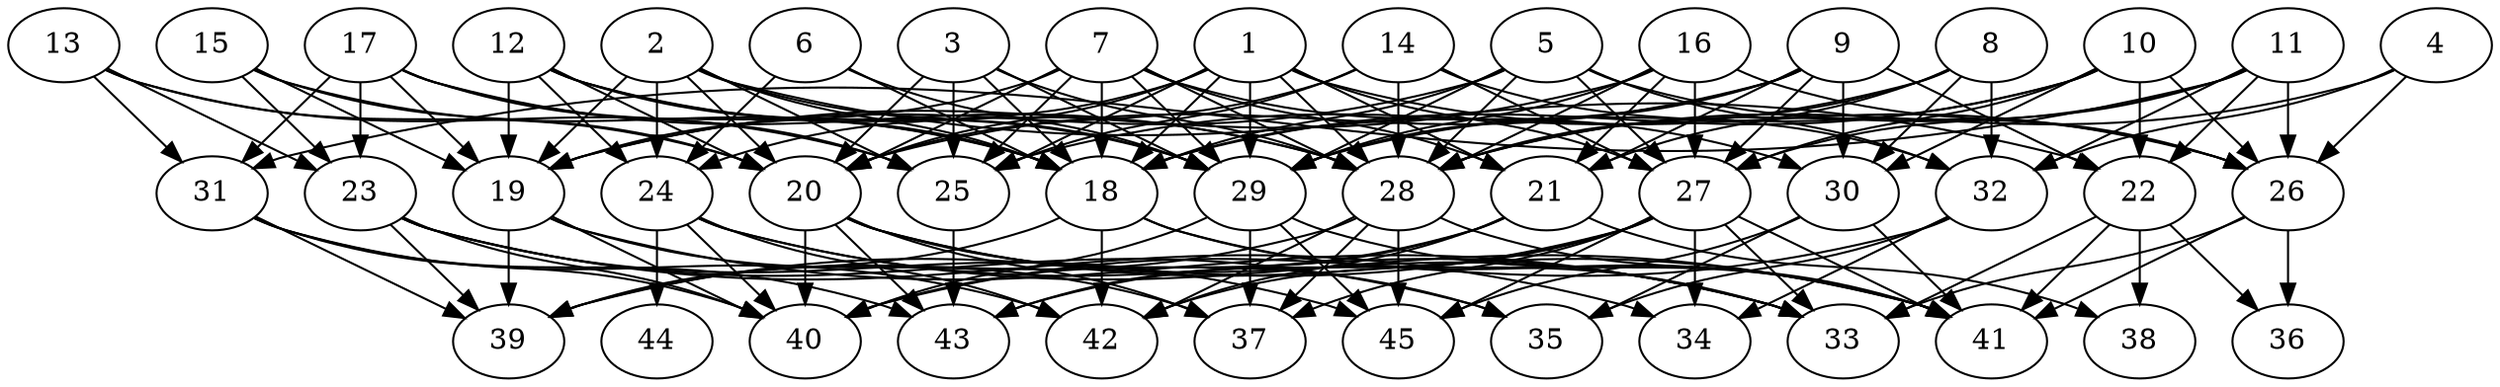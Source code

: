 // DAG automatically generated by daggen at Thu Oct  3 14:07:23 2019
// ./daggen --dot -n 45 --ccr 0.4 --fat 0.7 --regular 0.7 --density 0.6 --mindata 5242880 --maxdata 52428800 
digraph G {
  1 [size="45862400", alpha="0.19", expect_size="18344960"] 
  1 -> 18 [size ="18344960"]
  1 -> 20 [size ="18344960"]
  1 -> 21 [size ="18344960"]
  1 -> 24 [size ="18344960"]
  1 -> 25 [size ="18344960"]
  1 -> 26 [size ="18344960"]
  1 -> 27 [size ="18344960"]
  1 -> 28 [size ="18344960"]
  1 -> 29 [size ="18344960"]
  2 [size="51996160", alpha="0.12", expect_size="20798464"] 
  2 -> 18 [size ="20798464"]
  2 -> 19 [size ="20798464"]
  2 -> 20 [size ="20798464"]
  2 -> 22 [size ="20798464"]
  2 -> 24 [size ="20798464"]
  2 -> 25 [size ="20798464"]
  2 -> 29 [size ="20798464"]
  3 [size="95050240", alpha="0.06", expect_size="38020096"] 
  3 -> 18 [size ="38020096"]
  3 -> 20 [size ="38020096"]
  3 -> 25 [size ="38020096"]
  3 -> 28 [size ="38020096"]
  3 -> 29 [size ="38020096"]
  4 [size="47247360", alpha="0.11", expect_size="18898944"] 
  4 -> 26 [size ="18898944"]
  4 -> 28 [size ="18898944"]
  4 -> 32 [size ="18898944"]
  5 [size="42001920", alpha="0.09", expect_size="16800768"] 
  5 -> 18 [size ="16800768"]
  5 -> 19 [size ="16800768"]
  5 -> 26 [size ="16800768"]
  5 -> 27 [size ="16800768"]
  5 -> 28 [size ="16800768"]
  5 -> 29 [size ="16800768"]
  5 -> 32 [size ="16800768"]
  6 [size="57223680", alpha="0.15", expect_size="22889472"] 
  6 -> 18 [size ="22889472"]
  6 -> 24 [size ="22889472"]
  6 -> 29 [size ="22889472"]
  7 [size="53020160", alpha="0.09", expect_size="21208064"] 
  7 -> 18 [size ="21208064"]
  7 -> 19 [size ="21208064"]
  7 -> 20 [size ="21208064"]
  7 -> 21 [size ="21208064"]
  7 -> 25 [size ="21208064"]
  7 -> 28 [size ="21208064"]
  7 -> 29 [size ="21208064"]
  7 -> 30 [size ="21208064"]
  8 [size="14200320", alpha="0.10", expect_size="5680128"] 
  8 -> 21 [size ="5680128"]
  8 -> 25 [size ="5680128"]
  8 -> 28 [size ="5680128"]
  8 -> 30 [size ="5680128"]
  8 -> 32 [size ="5680128"]
  9 [size="125470720", alpha="0.03", expect_size="50188288"] 
  9 -> 18 [size ="50188288"]
  9 -> 20 [size ="50188288"]
  9 -> 21 [size ="50188288"]
  9 -> 22 [size ="50188288"]
  9 -> 27 [size ="50188288"]
  9 -> 29 [size ="50188288"]
  9 -> 30 [size ="50188288"]
  10 [size="80271360", alpha="0.15", expect_size="32108544"] 
  10 -> 18 [size ="32108544"]
  10 -> 22 [size ="32108544"]
  10 -> 26 [size ="32108544"]
  10 -> 27 [size ="32108544"]
  10 -> 29 [size ="32108544"]
  10 -> 30 [size ="32108544"]
  11 [size="22113280", alpha="0.09", expect_size="8845312"] 
  11 -> 22 [size ="8845312"]
  11 -> 26 [size ="8845312"]
  11 -> 27 [size ="8845312"]
  11 -> 28 [size ="8845312"]
  11 -> 31 [size ="8845312"]
  11 -> 32 [size ="8845312"]
  12 [size="17292800", alpha="0.08", expect_size="6917120"] 
  12 -> 18 [size ="6917120"]
  12 -> 19 [size ="6917120"]
  12 -> 20 [size ="6917120"]
  12 -> 24 [size ="6917120"]
  12 -> 28 [size ="6917120"]
  12 -> 29 [size ="6917120"]
  13 [size="88788480", alpha="0.11", expect_size="35515392"] 
  13 -> 20 [size ="35515392"]
  13 -> 23 [size ="35515392"]
  13 -> 25 [size ="35515392"]
  13 -> 31 [size ="35515392"]
  14 [size="121610240", alpha="0.15", expect_size="48644096"] 
  14 -> 20 [size ="48644096"]
  14 -> 25 [size ="48644096"]
  14 -> 27 [size ="48644096"]
  14 -> 28 [size ="48644096"]
  14 -> 32 [size ="48644096"]
  15 [size="65953280", alpha="0.11", expect_size="26381312"] 
  15 -> 18 [size ="26381312"]
  15 -> 19 [size ="26381312"]
  15 -> 20 [size ="26381312"]
  15 -> 23 [size ="26381312"]
  16 [size="121638400", alpha="0.06", expect_size="48655360"] 
  16 -> 19 [size ="48655360"]
  16 -> 21 [size ="48655360"]
  16 -> 26 [size ="48655360"]
  16 -> 27 [size ="48655360"]
  16 -> 28 [size ="48655360"]
  16 -> 29 [size ="48655360"]
  17 [size="91479040", alpha="0.15", expect_size="36591616"] 
  17 -> 18 [size ="36591616"]
  17 -> 19 [size ="36591616"]
  17 -> 23 [size ="36591616"]
  17 -> 25 [size ="36591616"]
  17 -> 28 [size ="36591616"]
  17 -> 31 [size ="36591616"]
  18 [size="25088000", alpha="0.13", expect_size="10035200"] 
  18 -> 33 [size ="10035200"]
  18 -> 39 [size ="10035200"]
  18 -> 41 [size ="10035200"]
  18 -> 42 [size ="10035200"]
  19 [size="86100480", alpha="0.05", expect_size="34440192"] 
  19 -> 33 [size ="34440192"]
  19 -> 37 [size ="34440192"]
  19 -> 39 [size ="34440192"]
  19 -> 40 [size ="34440192"]
  20 [size="101987840", alpha="0.17", expect_size="40795136"] 
  20 -> 33 [size ="40795136"]
  20 -> 35 [size ="40795136"]
  20 -> 37 [size ="40795136"]
  20 -> 40 [size ="40795136"]
  20 -> 41 [size ="40795136"]
  20 -> 43 [size ="40795136"]
  21 [size="73367040", alpha="0.13", expect_size="29346816"] 
  21 -> 38 [size ="29346816"]
  21 -> 40 [size ="29346816"]
  21 -> 42 [size ="29346816"]
  21 -> 43 [size ="29346816"]
  22 [size="124687360", alpha="0.16", expect_size="49874944"] 
  22 -> 33 [size ="49874944"]
  22 -> 36 [size ="49874944"]
  22 -> 38 [size ="49874944"]
  22 -> 41 [size ="49874944"]
  23 [size="51791360", alpha="0.14", expect_size="20716544"] 
  23 -> 34 [size ="20716544"]
  23 -> 35 [size ="20716544"]
  23 -> 39 [size ="20716544"]
  23 -> 40 [size ="20716544"]
  23 -> 45 [size ="20716544"]
  24 [size="114810880", alpha="0.16", expect_size="45924352"] 
  24 -> 33 [size ="45924352"]
  24 -> 40 [size ="45924352"]
  24 -> 41 [size ="45924352"]
  24 -> 42 [size ="45924352"]
  24 -> 44 [size ="45924352"]
  25 [size="83619840", alpha="0.04", expect_size="33447936"] 
  25 -> 43 [size ="33447936"]
  26 [size="30991360", alpha="0.20", expect_size="12396544"] 
  26 -> 33 [size ="12396544"]
  26 -> 36 [size ="12396544"]
  26 -> 41 [size ="12396544"]
  27 [size="66173440", alpha="0.02", expect_size="26469376"] 
  27 -> 33 [size ="26469376"]
  27 -> 34 [size ="26469376"]
  27 -> 37 [size ="26469376"]
  27 -> 39 [size ="26469376"]
  27 -> 41 [size ="26469376"]
  27 -> 42 [size ="26469376"]
  27 -> 43 [size ="26469376"]
  27 -> 45 [size ="26469376"]
  28 [size="34575360", alpha="0.04", expect_size="13830144"] 
  28 -> 37 [size ="13830144"]
  28 -> 39 [size ="13830144"]
  28 -> 41 [size ="13830144"]
  28 -> 42 [size ="13830144"]
  28 -> 45 [size ="13830144"]
  29 [size="113996800", alpha="0.05", expect_size="45598720"] 
  29 -> 37 [size ="45598720"]
  29 -> 40 [size ="45598720"]
  29 -> 41 [size ="45598720"]
  29 -> 45 [size ="45598720"]
  30 [size="28134400", alpha="0.18", expect_size="11253760"] 
  30 -> 35 [size ="11253760"]
  30 -> 41 [size ="11253760"]
  30 -> 45 [size ="11253760"]
  31 [size="125588480", alpha="0.12", expect_size="50235392"] 
  31 -> 39 [size ="50235392"]
  31 -> 40 [size ="50235392"]
  31 -> 42 [size ="50235392"]
  31 -> 43 [size ="50235392"]
  32 [size="85219840", alpha="0.07", expect_size="34087936"] 
  32 -> 34 [size ="34087936"]
  32 -> 35 [size ="34087936"]
  32 -> 40 [size ="34087936"]
  33 [size="63882240", alpha="0.15", expect_size="25552896"] 
  34 [size="25556480", alpha="0.01", expect_size="10222592"] 
  35 [size="122344960", alpha="0.16", expect_size="48937984"] 
  36 [size="29253120", alpha="0.09", expect_size="11701248"] 
  37 [size="26324480", alpha="0.16", expect_size="10529792"] 
  38 [size="35507200", alpha="0.05", expect_size="14202880"] 
  39 [size="57899520", alpha="0.06", expect_size="23159808"] 
  40 [size="87897600", alpha="0.02", expect_size="35159040"] 
  41 [size="74700800", alpha="0.09", expect_size="29880320"] 
  42 [size="27320320", alpha="0.14", expect_size="10928128"] 
  43 [size="67909120", alpha="0.06", expect_size="27163648"] 
  44 [size="36218880", alpha="0.15", expect_size="14487552"] 
  45 [size="40755200", alpha="0.17", expect_size="16302080"] 
}
